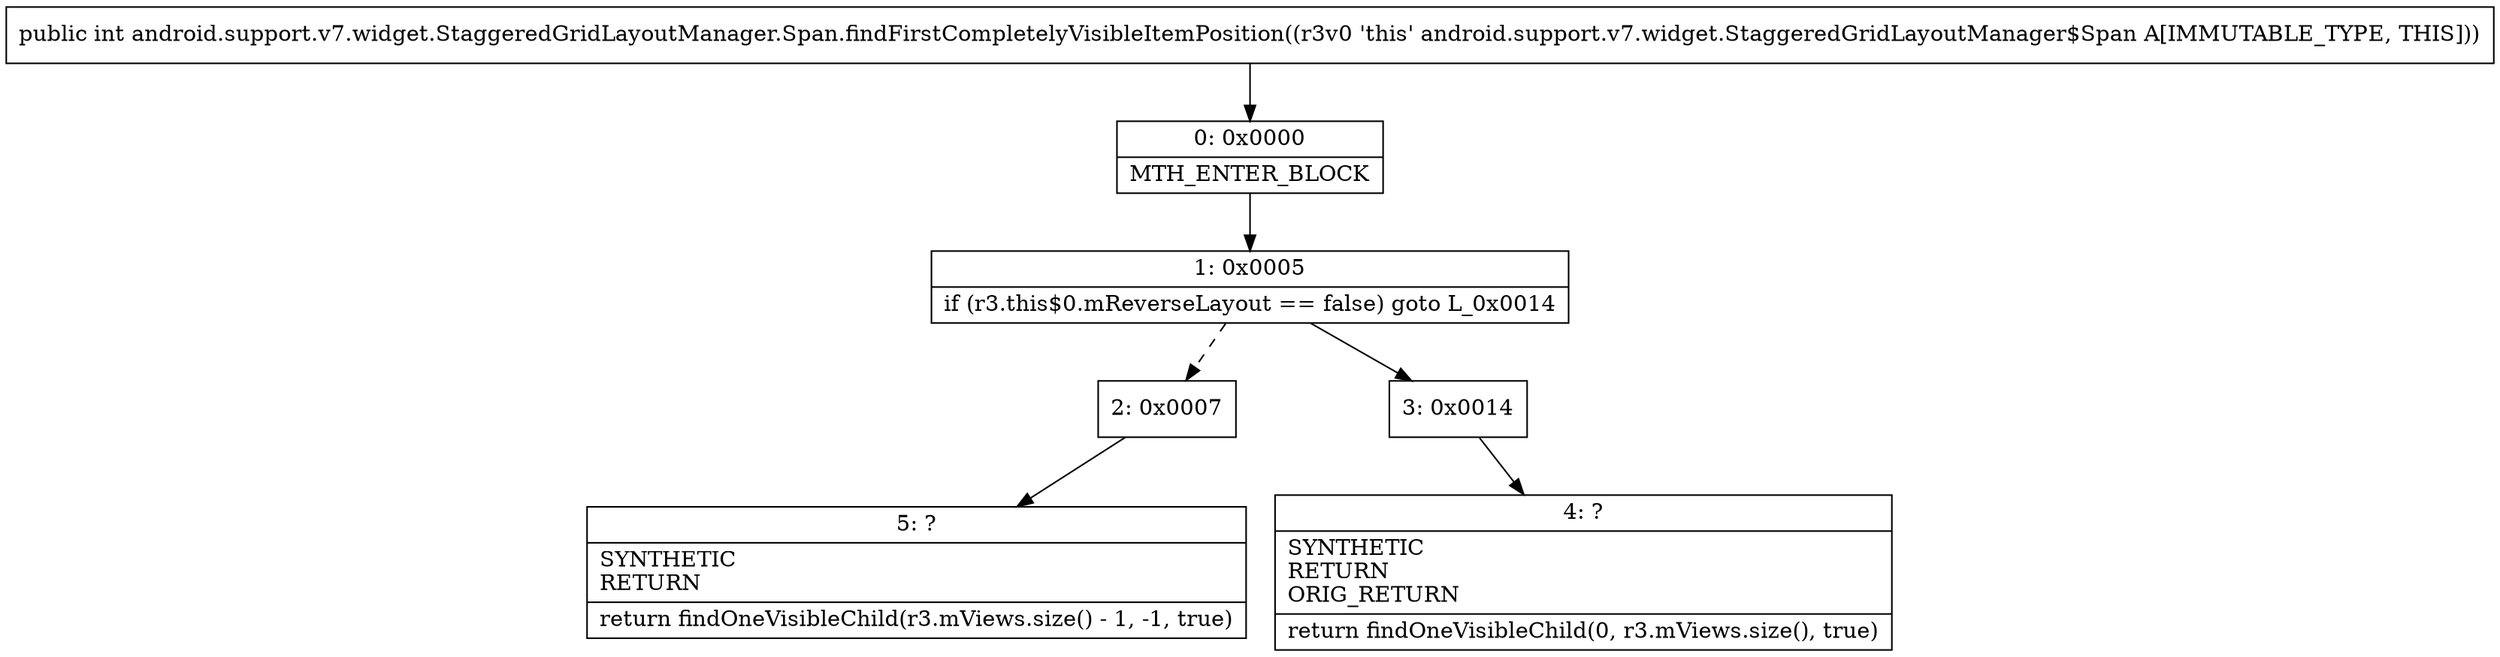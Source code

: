 digraph "CFG forandroid.support.v7.widget.StaggeredGridLayoutManager.Span.findFirstCompletelyVisibleItemPosition()I" {
Node_0 [shape=record,label="{0\:\ 0x0000|MTH_ENTER_BLOCK\l}"];
Node_1 [shape=record,label="{1\:\ 0x0005|if (r3.this$0.mReverseLayout == false) goto L_0x0014\l}"];
Node_2 [shape=record,label="{2\:\ 0x0007}"];
Node_3 [shape=record,label="{3\:\ 0x0014}"];
Node_4 [shape=record,label="{4\:\ ?|SYNTHETIC\lRETURN\lORIG_RETURN\l|return findOneVisibleChild(0, r3.mViews.size(), true)\l}"];
Node_5 [shape=record,label="{5\:\ ?|SYNTHETIC\lRETURN\l|return findOneVisibleChild(r3.mViews.size() \- 1, \-1, true)\l}"];
MethodNode[shape=record,label="{public int android.support.v7.widget.StaggeredGridLayoutManager.Span.findFirstCompletelyVisibleItemPosition((r3v0 'this' android.support.v7.widget.StaggeredGridLayoutManager$Span A[IMMUTABLE_TYPE, THIS])) }"];
MethodNode -> Node_0;
Node_0 -> Node_1;
Node_1 -> Node_2[style=dashed];
Node_1 -> Node_3;
Node_2 -> Node_5;
Node_3 -> Node_4;
}

